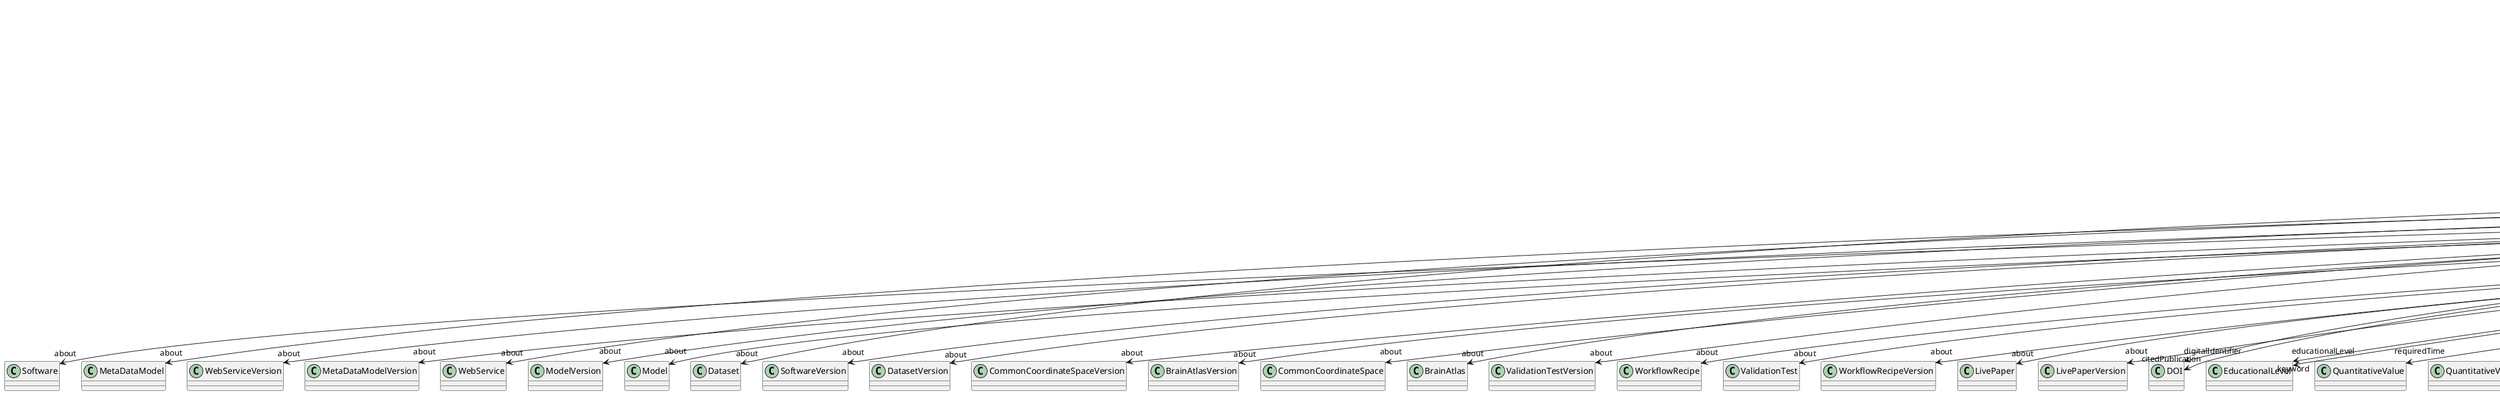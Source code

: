 @startuml
class LearningResource {
+about
+digitalIdentifier
+educationalLevel
+learningOutcome
+order
+prerequisite
+requiredTime
+topic
+type
+abstract
+author
+citedPublication
+copyright
+creationDate
+custodian
+editor
+funding
+IRI
+keyword
+license
+modificationDate
+name
+publicationDate
+publisher
+versionIdentifier

}
LearningResource -d-> "about" Software
LearningResource -d-> "about" MetaDataModel
LearningResource -d-> "about" WebServiceVersion
LearningResource -d-> "about" MetaDataModelVersion
LearningResource -d-> "about" WebService
LearningResource -d-> "about" ModelVersion
LearningResource -d-> "about" Model
LearningResource -d-> "about" Dataset
LearningResource -d-> "about" SoftwareVersion
LearningResource -d-> "about" DatasetVersion
LearningResource -d-> "about" CommonCoordinateSpaceVersion
LearningResource -d-> "about" BrainAtlasVersion
LearningResource -d-> "about" CommonCoordinateSpace
LearningResource -d-> "about" BrainAtlas
LearningResource -d-> "about" ValidationTestVersion
LearningResource -d-> "about" WorkflowRecipe
LearningResource -d-> "about" ValidationTest
LearningResource -d-> "about" WorkflowRecipeVersion
LearningResource -d-> "about" LivePaper
LearningResource -d-> "about" LivePaperVersion
LearningResource -d-> "digitalIdentifier" DOI
LearningResource -d-> "educationalLevel" EducationalLevel
LearningResource -d-> "requiredTime" QuantitativeValue
LearningResource -d-> "requiredTime" QuantitativeValueRange
LearningResource -d-> "type" LearningResourceType
LearningResource -d-> "author" Person
LearningResource -d-> "author" Organization
LearningResource -d-> "author" Consortium
LearningResource -d-> "citedPublication" DOI
LearningResource -d-> "citedPublication" ISBN
LearningResource -d-> "copyright" Copyright
LearningResource -d-> "custodian" Person
LearningResource -d-> "custodian" Organization
LearningResource -d-> "custodian" Consortium
LearningResource -d-> "editor" Person
LearningResource -d-> "funding" Funding
LearningResource -d-> "keyword" PatchClampVariation
LearningResource -d-> "keyword" MeasuredQuantity
LearningResource -d-> "keyword" QualitativeOverlap
LearningResource -d-> "keyword" ContributionType
LearningResource -d-> "keyword" ElectricalStimulusType
LearningResource -d-> "keyword" AnnotationType
LearningResource -d-> "keyword" ChemicalMixtureType
LearningResource -d-> "keyword" AnatomicalIdentificationType
LearningResource -d-> "keyword" ProgrammingLanguage
LearningResource -d-> "keyword" OpticalStimulusType
LearningResource -d-> "keyword" AnatomicalPlane
LearningResource -d-> "keyword" FileUsageRole
LearningResource -d-> "keyword" VisualStimulusType
LearningResource -d-> "keyword" GeneticStrainType
LearningResource -d-> "keyword" CellCultureType
LearningResource -d-> "keyword" Service
LearningResource -d-> "keyword" TypeOfUncertainty
LearningResource -d-> "keyword" Disease
LearningResource -d-> "keyword" MeasuredSignalType
LearningResource -d-> "keyword" DiseaseModel
LearningResource -d-> "keyword" TactileStimulusType
LearningResource -d-> "keyword" AuditoryStimulusType
LearningResource -d-> "keyword" OperatingSystem
LearningResource -d-> "keyword" ProductAccessibility
LearningResource -d-> "keyword" BreedingType
LearningResource -d-> "keyword" SoftwareFeature
LearningResource -d-> "keyword" SoftwareApplicationCategory
LearningResource -d-> "keyword" StimulationApproach
LearningResource -d-> "keyword" AgeCategory
LearningResource -d-> "keyword" OperatingDevice
LearningResource -d-> "keyword" AnatomicalAxesOrientation
LearningResource -d-> "keyword" OlfactoryStimulusType
LearningResource -d-> "keyword" FileRepositoryType
LearningResource -d-> "keyword" StimulationTechnique
LearningResource -d-> "keyword" MolecularEntity
LearningResource -d-> "keyword" UnitOfMeasurement
LearningResource -d-> "keyword" CellType
LearningResource -d-> "keyword" CriteriaQualityType
LearningResource -d-> "keyword" GustatoryStimulusType
LearningResource -d-> "keyword" TissueSampleType
LearningResource -d-> "keyword" BiologicalSex
LearningResource -d-> "keyword" DeviceType
LearningResource -d-> "keyword" Terminology
LearningResource -d-> "keyword" UBERONParcellation
LearningResource -d-> "keyword" EducationalLevel
LearningResource -d-> "keyword" Organ
LearningResource -d-> "keyword" Laterality
LearningResource -d-> "keyword" Handedness
LearningResource -d-> "keyword" SemanticDataType
LearningResource -d-> "keyword" LearningResourceType
LearningResource -d-> "keyword" DifferenceMeasure
LearningResource -d-> "keyword" AtlasType
LearningResource -d-> "keyword" OrganismSubstance
LearningResource -d-> "keyword" EthicsAssessment
LearningResource -d-> "keyword" CranialWindowConstructionType
LearningResource -d-> "keyword" AnnotationCriteriaType
LearningResource -d-> "keyword" Colormap
LearningResource -d-> "keyword" FileBundleGrouping
LearningResource -d-> "keyword" PreparationType
LearningResource -d-> "keyword" Species
LearningResource -d-> "keyword" TissueSampleAttribute
LearningResource -d-> "keyword" BiologicalProcess
LearningResource -d-> "keyword" ModelAbstractionLevel
LearningResource -d-> "keyword" SetupType
LearningResource -d-> "keyword" SubjectAttribute
LearningResource -d-> "keyword" TermSuggestion
LearningResource -d-> "keyword" AnalysisTechnique
LearningResource -d-> "keyword" Technique
LearningResource -d-> "keyword" ModelScope
LearningResource -d-> "keyword" MetaDataModelType
LearningResource -d-> "keyword" CranialWindowReinforcementType
LearningResource -d-> "keyword" DataType
LearningResource -d-> "keyword" ActionStatusType
LearningResource -d-> "keyword" SubcellularEntity
LearningResource -d-> "keyword" Language
LearningResource -d-> "keyword" BiologicalOrder
LearningResource -d-> "keyword" OrganismSystem
LearningResource -d-> "keyword" ExperimentalApproach
LearningResource -d-> "license" License
LearningResource -d-> "publisher" Person
LearningResource -d-> "publisher" Organization
LearningResource -d-> "publisher" Consortium

@enduml